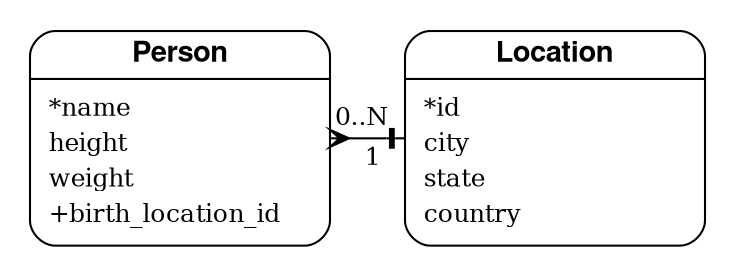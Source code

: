 graph {
    graph [nodesep=0.5,
        ranksep=0.5,
        pad="0.2,0.2",
        margin="0.0",
        cencentrate=true,
        splines="spline",
        rankdir=LR
    ];
    node [
        label="\N",
        fontsize=14,
        margin="0.07,0.05",
        penwidth=1.0,
        shape=Mrecord
    ];
    edge [
        dir=both,
        fontsize=12,
        arrowsize=0.9,
        penwidth=1.0,
        labelangle=32,
        labeldistance=1.8
    ];
    

  Person -- Location [arrowhead=noneotee,headlabel=<<FONT>1</FONT>>,arrowtail=ocrow,taillabel=<<FONT>0..N</FONT>>];
    

  Location [label=<<TABLE
      BORDER="0"
      CELLPADDING="0"
      CELLSPACING="0.5"
      WIDTH="134"
      ALIGN="CENTER"
      >
      <TR>
        <TD ALIGN="CENTER" VALIGN="BOTTOM" WIDTH="134"><FONT POINT-SIZE="14" FACE="Helvetica bold"><B>Location</B></FONT></TD>
      </TR>
    </TABLE>|
    <TABLE
      BORDER="0"
      ALIGN="LEFT"
      CELLPADDING="0"
      CELLSPACING="4"
      WIDTH="134">
      <TR>
        <TD ALIGN="LEFT"><FONT POINT-SIZE="12">*id</FONT></TD>
      </TR>
      <TR>
        <TD ALIGN="LEFT"><FONT POINT-SIZE="12">city</FONT></TD>
      </TR>
      <TR>
        <TD ALIGN="LEFT"><FONT POINT-SIZE="12">state</FONT></TD>
      </TR>
      <TR>
        <TD ALIGN="LEFT"><FONT POINT-SIZE="12">country</FONT></TD>
      </TR>
    </TABLE>>];
  Person [label=<<TABLE
      BORDER="0"
      CELLPADDING="0"
      CELLSPACING="0.5"
      WIDTH="134"
      ALIGN="CENTER"
      >
      <TR>
        <TD ALIGN="CENTER" VALIGN="BOTTOM" WIDTH="134"><FONT POINT-SIZE="14" FACE="Helvetica bold"><B>Person</B></FONT></TD>
      </TR>
    </TABLE>|
    <TABLE
      BORDER="0"
      ALIGN="LEFT"
      CELLPADDING="0"
      CELLSPACING="4"
      WIDTH="134">
      <TR>
        <TD ALIGN="LEFT"><FONT POINT-SIZE="12">*name</FONT></TD>
      </TR>
      <TR>
        <TD ALIGN="LEFT"><FONT POINT-SIZE="12">height</FONT></TD>
      </TR>
      <TR>
        <TD ALIGN="LEFT"><FONT POINT-SIZE="12">weight</FONT></TD>
      </TR>
      <TR>
        <TD ALIGN="LEFT"><FONT POINT-SIZE="12">+birth_location_id</FONT></TD>
      </TR>
    </TABLE>>];
}
